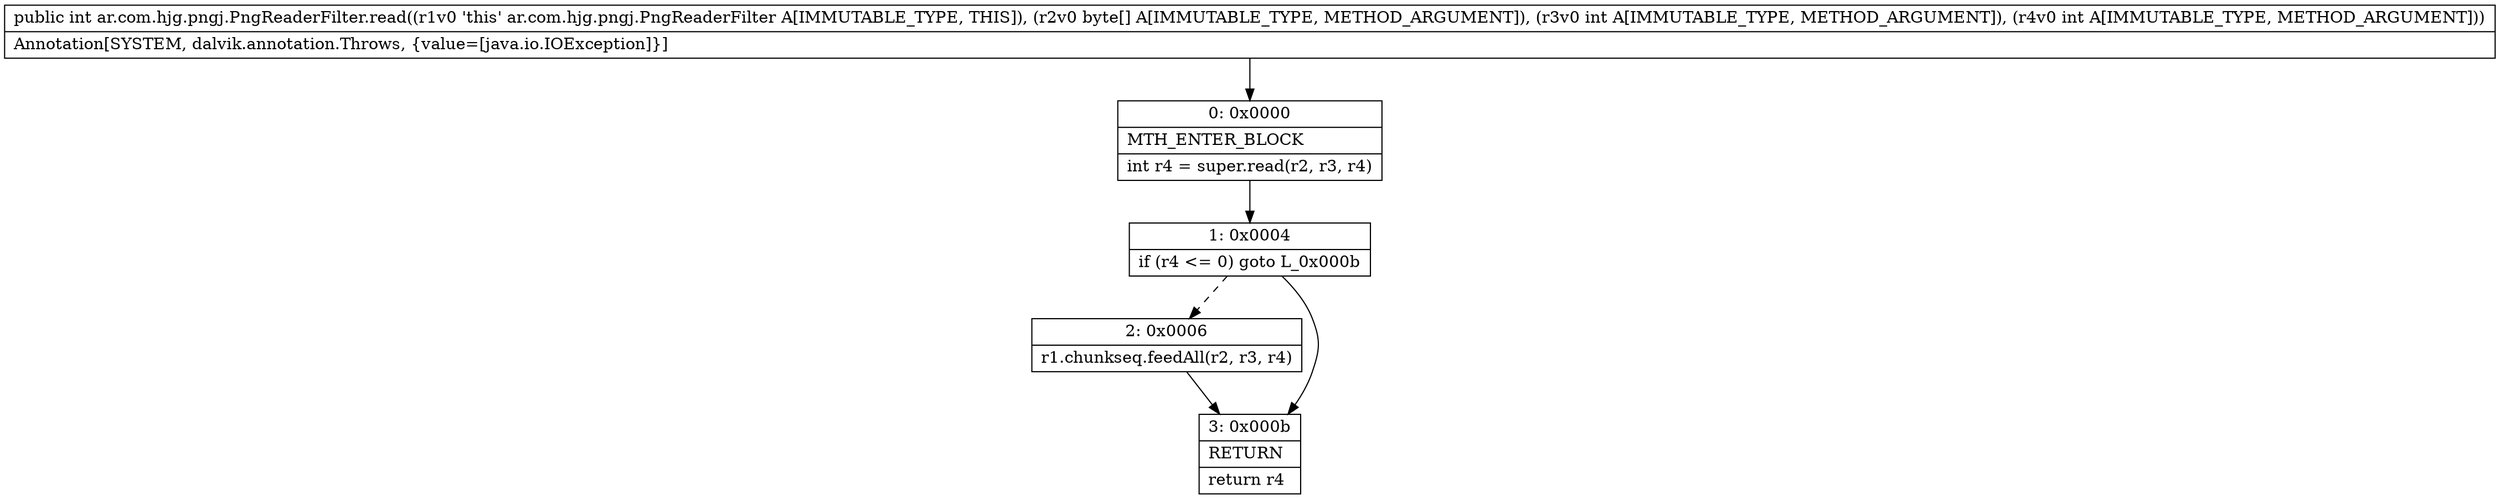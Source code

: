 digraph "CFG forar.com.hjg.pngj.PngReaderFilter.read([BII)I" {
Node_0 [shape=record,label="{0\:\ 0x0000|MTH_ENTER_BLOCK\l|int r4 = super.read(r2, r3, r4)\l}"];
Node_1 [shape=record,label="{1\:\ 0x0004|if (r4 \<= 0) goto L_0x000b\l}"];
Node_2 [shape=record,label="{2\:\ 0x0006|r1.chunkseq.feedAll(r2, r3, r4)\l}"];
Node_3 [shape=record,label="{3\:\ 0x000b|RETURN\l|return r4\l}"];
MethodNode[shape=record,label="{public int ar.com.hjg.pngj.PngReaderFilter.read((r1v0 'this' ar.com.hjg.pngj.PngReaderFilter A[IMMUTABLE_TYPE, THIS]), (r2v0 byte[] A[IMMUTABLE_TYPE, METHOD_ARGUMENT]), (r3v0 int A[IMMUTABLE_TYPE, METHOD_ARGUMENT]), (r4v0 int A[IMMUTABLE_TYPE, METHOD_ARGUMENT]))  | Annotation[SYSTEM, dalvik.annotation.Throws, \{value=[java.io.IOException]\}]\l}"];
MethodNode -> Node_0;
Node_0 -> Node_1;
Node_1 -> Node_2[style=dashed];
Node_1 -> Node_3;
Node_2 -> Node_3;
}

